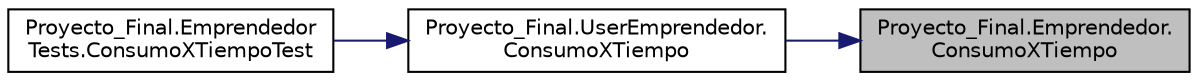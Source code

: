 digraph "Proyecto_Final.Emprendedor.ConsumoXTiempo"
{
 // INTERACTIVE_SVG=YES
 // LATEX_PDF_SIZE
  edge [fontname="Helvetica",fontsize="10",labelfontname="Helvetica",labelfontsize="10"];
  node [fontname="Helvetica",fontsize="10",shape=record];
  rankdir="RL";
  Node1 [label="Proyecto_Final.Emprendedor.\lConsumoXTiempo",height=0.2,width=0.4,color="black", fillcolor="grey75", style="filled", fontcolor="black",tooltip=" "];
  Node1 -> Node2 [dir="back",color="midnightblue",fontsize="10",style="solid",fontname="Helvetica"];
  Node2 [label="Proyecto_Final.UserEmprendedor.\lConsumoXTiempo",height=0.2,width=0.4,color="black", fillcolor="white", style="filled",URL="$classProyecto__Final_1_1UserEmprendedor.html#a7965c30409605650223c91058413a04c",tooltip="Como emprendedor, quiero saber cuántos materiales o residuos consumí en un período de tiempo,..."];
  Node2 -> Node3 [dir="back",color="midnightblue",fontsize="10",style="solid",fontname="Helvetica"];
  Node3 [label="Proyecto_Final.Emprendedor\lTests.ConsumoXTiempoTest",height=0.2,width=0.4,color="black", fillcolor="white", style="filled",URL="$classProyecto__Final_1_1EmprendedorTests.html#a638495d33a616786f759c5f0e534a965",tooltip="Prueba que se muestran correctamente las ofertas consumidas."];
}
